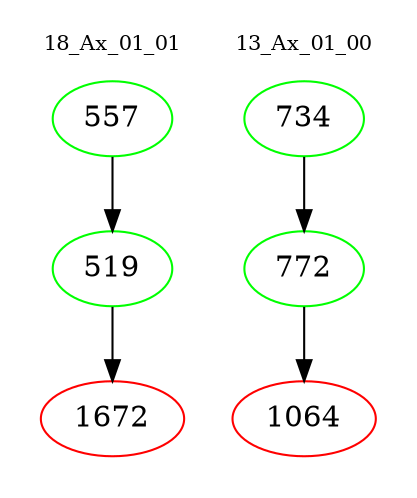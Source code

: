 digraph{
subgraph cluster_0 {
color = white
label = "18_Ax_01_01";
fontsize=10;
T0_557 [label="557", color="green"]
T0_557 -> T0_519 [color="black"]
T0_519 [label="519", color="green"]
T0_519 -> T0_1672 [color="black"]
T0_1672 [label="1672", color="red"]
}
subgraph cluster_1 {
color = white
label = "13_Ax_01_00";
fontsize=10;
T1_734 [label="734", color="green"]
T1_734 -> T1_772 [color="black"]
T1_772 [label="772", color="green"]
T1_772 -> T1_1064 [color="black"]
T1_1064 [label="1064", color="red"]
}
}
